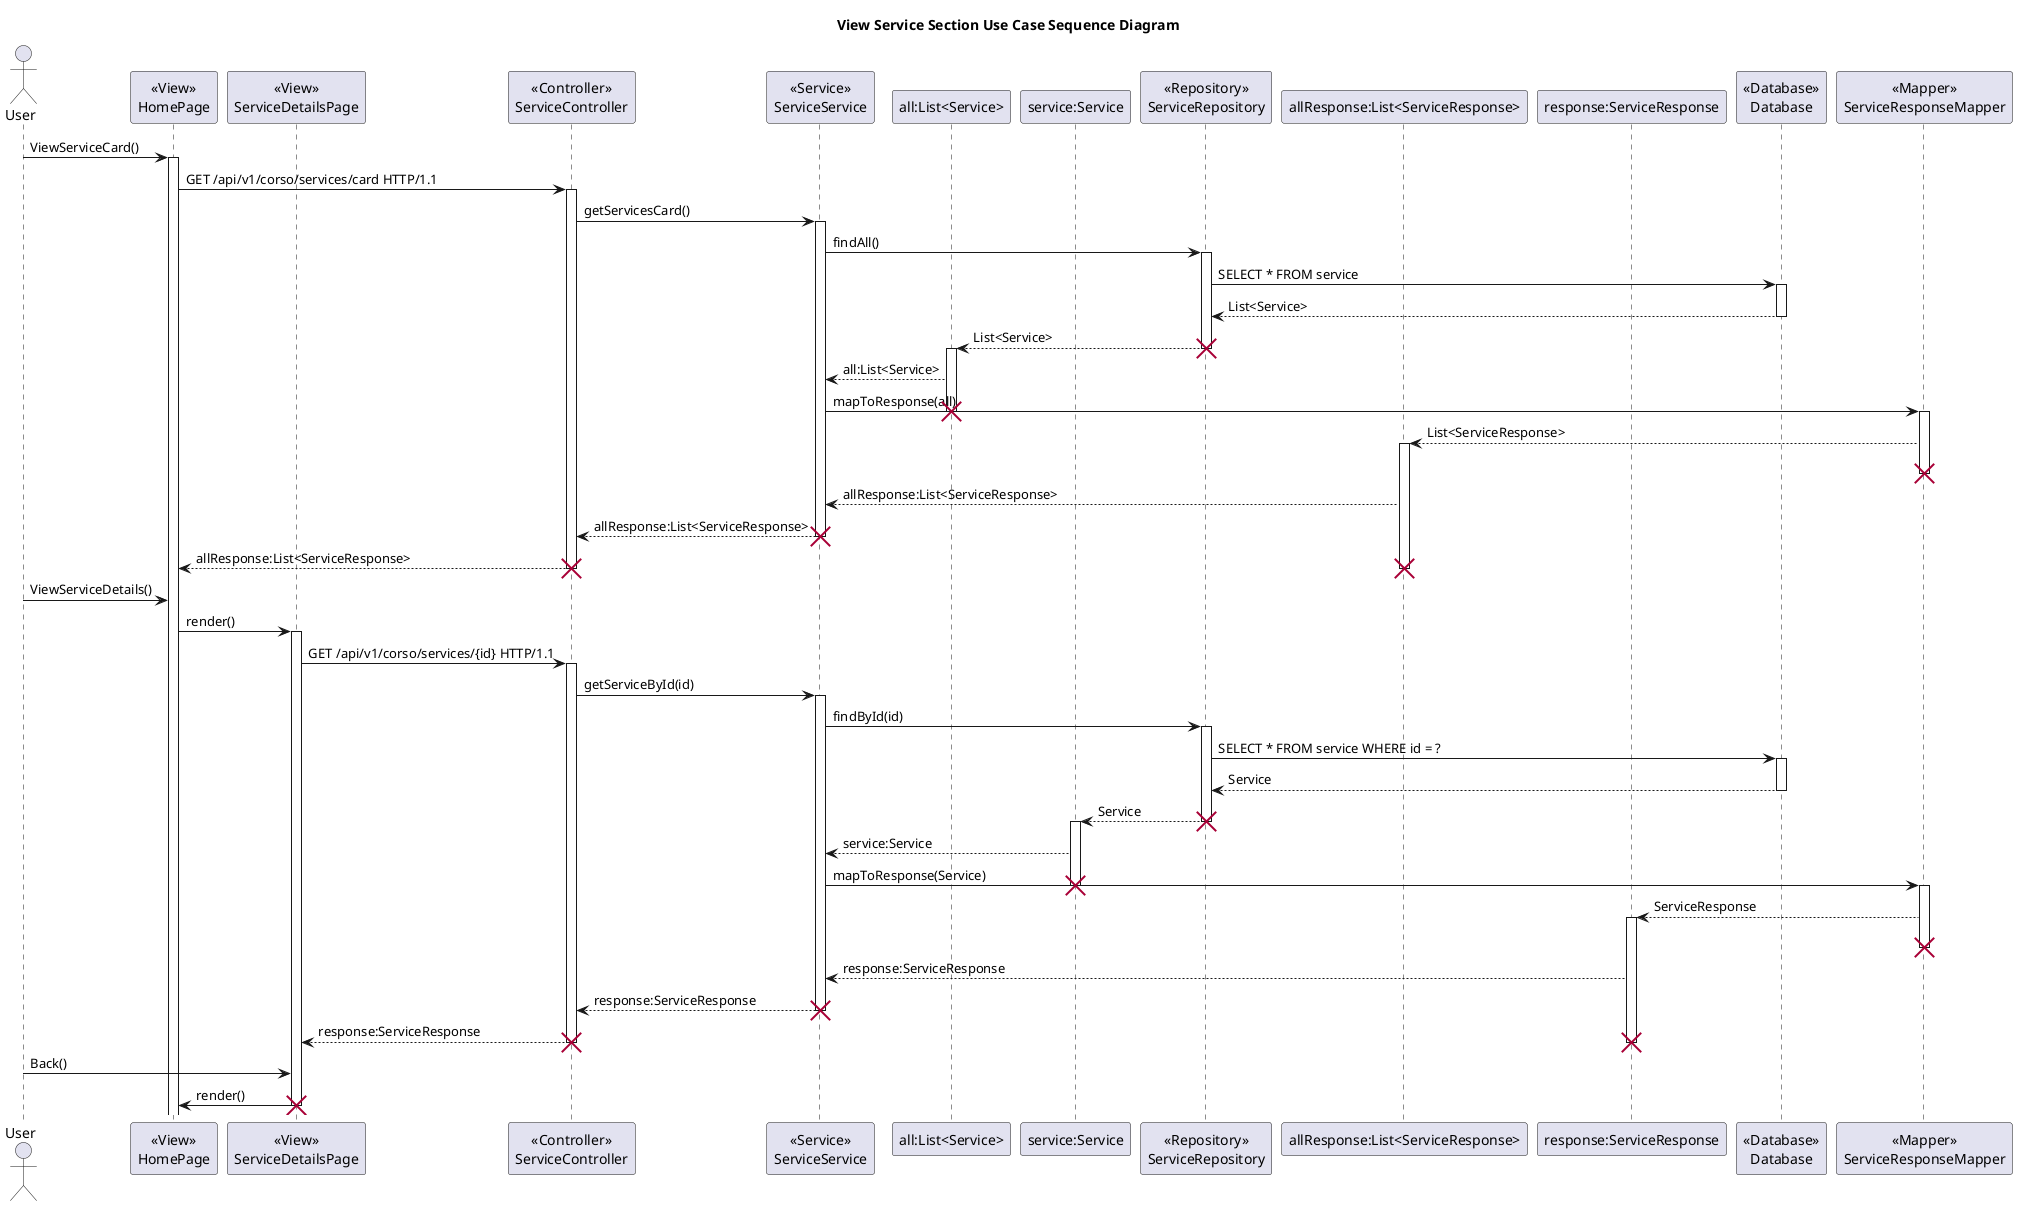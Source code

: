 @startuml

title View Service Section Use Case Sequence Diagram

actor User

participant HomePage as "<<View>>\nHomePage"

participant ServiceDetailsPage as "<<View>>\nServiceDetailsPage"

participant ServiceController as "<<Controller>>\nServiceController"

participant ServiceService as "<<Service>>\nServiceService"

participant all as "all:List<Service>"

participant Service as "service:Service"

participant ServiceRepository as "<<Repository>>\nServiceRepository"

participant allResponse as "allResponse:List<ServiceResponse>"

participant ServiceResponse as "response:ServiceResponse"

participant Database as "<<Database>>\nDatabase"

participant ServiceResponseMapper as "<<Mapper>>\nServiceResponseMapper"

User -> HomePage:ViewServiceCard()
activate HomePage
 
HomePage -> ServiceController: GET /api/v1/corso/services/card HTTP/1.1
activate ServiceController

ServiceController -> ServiceService: getServicesCard()

activate ServiceService

ServiceService -> ServiceRepository: findAll()

activate ServiceRepository

ServiceRepository -> Database: SELECT * FROM service

activate Database

Database --> ServiceRepository: List<Service>

deactivate Database

ServiceRepository --> all : List<Service>
destroy ServiceRepository
activate all

all --> ServiceService: all:List<Service>

ServiceService -> ServiceResponseMapper: mapToResponse(all)
destroy all
activate ServiceResponseMapper
ServiceResponseMapper --> allResponse: List<ServiceResponse>
activate allResponse
destroy ServiceResponseMapper
allResponse --> ServiceService: allResponse:List<ServiceResponse>
ServiceService --> ServiceController: allResponse:List<ServiceResponse>
destroy ServiceService

ServiceController --> HomePage: allResponse:List<ServiceResponse>

destroy allResponse
destroy ServiceController

User -> HomePage:ViewServiceDetails()

HomePage -> ServiceDetailsPage: render()

activate ServiceDetailsPage

ServiceDetailsPage -> ServiceController: GET /api/v1/corso/services/{id} HTTP/1.1

activate ServiceController

ServiceController -> ServiceService: getServiceById(id)

activate ServiceService

ServiceService -> ServiceRepository: findById(id)

activate ServiceRepository

ServiceRepository -> Database: SELECT * FROM service WHERE id = ?

activate Database

Database --> ServiceRepository: Service

deactivate Database

ServiceRepository --> Service: Service
destroy ServiceRepository

activate Service

Service --> ServiceService: service:Service






ServiceService -> ServiceResponseMapper: mapToResponse(Service)


destroy Service
activate ServiceResponseMapper

ServiceResponseMapper --> ServiceResponse: ServiceResponse

activate ServiceResponse

destroy ServiceResponseMapper

ServiceResponse --> ServiceService: response:ServiceResponse

ServiceService --> ServiceController: response:ServiceResponse

destroy ServiceService

ServiceController --> ServiceDetailsPage: response:ServiceResponse
destroy ServiceResponse
destroy ServiceController


User -> ServiceDetailsPage:Back()

ServiceDetailsPage -> HomePage: render()

destroy ServiceDetailsPage





@endpuml
